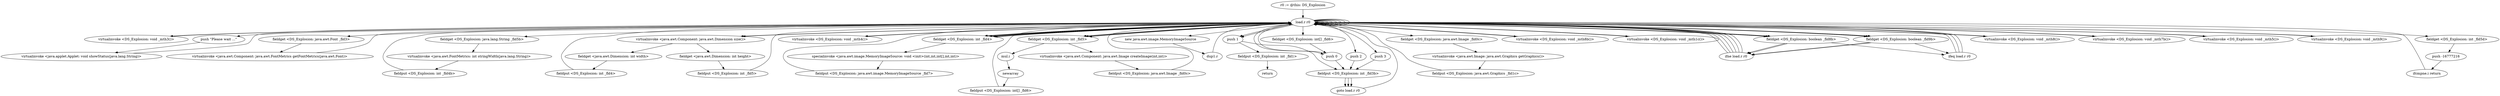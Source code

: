 digraph "" {
    "r0 := @this: DS_Explosion"
    "load.r r0"
    "r0 := @this: DS_Explosion"->"load.r r0";
    "virtualinvoke <DS_Explosion: void _mth3()>"
    "load.r r0"->"virtualinvoke <DS_Explosion: void _mth3()>";
    "virtualinvoke <DS_Explosion: void _mth3()>"->"load.r r0";
    "push \"Please wait ...\""
    "load.r r0"->"push \"Please wait ...\"";
    "virtualinvoke <java.applet.Applet: void showStatus(java.lang.String)>"
    "push \"Please wait ...\""->"virtualinvoke <java.applet.Applet: void showStatus(java.lang.String)>";
    "virtualinvoke <java.applet.Applet: void showStatus(java.lang.String)>"->"load.r r0";
    "load.r r0"->"load.r r0";
    "load.r r0"->"load.r r0";
    "fieldget <DS_Explosion: java.awt.Font _fld3>"
    "load.r r0"->"fieldget <DS_Explosion: java.awt.Font _fld3>";
    "virtualinvoke <java.awt.Component: java.awt.FontMetrics getFontMetrics(java.awt.Font)>"
    "fieldget <DS_Explosion: java.awt.Font _fld3>"->"virtualinvoke <java.awt.Component: java.awt.FontMetrics getFontMetrics(java.awt.Font)>";
    "virtualinvoke <java.awt.Component: java.awt.FontMetrics getFontMetrics(java.awt.Font)>"->"load.r r0";
    "fieldget <DS_Explosion: java.lang.String _fld5b>"
    "load.r r0"->"fieldget <DS_Explosion: java.lang.String _fld5b>";
    "virtualinvoke <java.awt.FontMetrics: int stringWidth(java.lang.String)>"
    "fieldget <DS_Explosion: java.lang.String _fld5b>"->"virtualinvoke <java.awt.FontMetrics: int stringWidth(java.lang.String)>";
    "fieldput <DS_Explosion: int _fld4b>"
    "virtualinvoke <java.awt.FontMetrics: int stringWidth(java.lang.String)>"->"fieldput <DS_Explosion: int _fld4b>";
    "fieldput <DS_Explosion: int _fld4b>"->"load.r r0";
    "load.r r0"->"load.r r0";
    "virtualinvoke <java.awt.Component: java.awt.Dimension size()>"
    "load.r r0"->"virtualinvoke <java.awt.Component: java.awt.Dimension size()>";
    "fieldget <java.awt.Dimension: int width>"
    "virtualinvoke <java.awt.Component: java.awt.Dimension size()>"->"fieldget <java.awt.Dimension: int width>";
    "fieldput <DS_Explosion: int _fld4>"
    "fieldget <java.awt.Dimension: int width>"->"fieldput <DS_Explosion: int _fld4>";
    "fieldput <DS_Explosion: int _fld4>"->"load.r r0";
    "load.r r0"->"load.r r0";
    "load.r r0"->"virtualinvoke <java.awt.Component: java.awt.Dimension size()>";
    "fieldget <java.awt.Dimension: int height>"
    "virtualinvoke <java.awt.Component: java.awt.Dimension size()>"->"fieldget <java.awt.Dimension: int height>";
    "fieldput <DS_Explosion: int _fld5>"
    "fieldget <java.awt.Dimension: int height>"->"fieldput <DS_Explosion: int _fld5>";
    "fieldput <DS_Explosion: int _fld5>"->"load.r r0";
    "virtualinvoke <DS_Explosion: void _mth4()>"
    "load.r r0"->"virtualinvoke <DS_Explosion: void _mth4()>";
    "virtualinvoke <DS_Explosion: void _mth4()>"->"load.r r0";
    "load.r r0"->"load.r r0";
    "fieldget <DS_Explosion: int _fld4>"
    "load.r r0"->"fieldget <DS_Explosion: int _fld4>";
    "fieldget <DS_Explosion: int _fld4>"->"load.r r0";
    "fieldget <DS_Explosion: int _fld5>"
    "load.r r0"->"fieldget <DS_Explosion: int _fld5>";
    "mul.i"
    "fieldget <DS_Explosion: int _fld5>"->"mul.i";
    "newarray"
    "mul.i"->"newarray";
    "fieldput <DS_Explosion: int[] _fld6>"
    "newarray"->"fieldput <DS_Explosion: int[] _fld6>";
    "fieldput <DS_Explosion: int[] _fld6>"->"load.r r0";
    "new java.awt.image.MemoryImageSource"
    "load.r r0"->"new java.awt.image.MemoryImageSource";
    "dup1.r"
    "new java.awt.image.MemoryImageSource"->"dup1.r";
    "dup1.r"->"load.r r0";
    "load.r r0"->"fieldget <DS_Explosion: int _fld4>";
    "fieldget <DS_Explosion: int _fld4>"->"load.r r0";
    "load.r r0"->"fieldget <DS_Explosion: int _fld5>";
    "fieldget <DS_Explosion: int _fld5>"->"load.r r0";
    "fieldget <DS_Explosion: int[] _fld6>"
    "load.r r0"->"fieldget <DS_Explosion: int[] _fld6>";
    "push 0"
    "fieldget <DS_Explosion: int[] _fld6>"->"push 0";
    "push 0"->"load.r r0";
    "load.r r0"->"fieldget <DS_Explosion: int _fld4>";
    "specialinvoke <java.awt.image.MemoryImageSource: void <init>(int,int,int[],int,int)>"
    "fieldget <DS_Explosion: int _fld4>"->"specialinvoke <java.awt.image.MemoryImageSource: void <init>(int,int,int[],int,int)>";
    "fieldput <DS_Explosion: java.awt.image.MemoryImageSource _fld7>"
    "specialinvoke <java.awt.image.MemoryImageSource: void <init>(int,int,int[],int,int)>"->"fieldput <DS_Explosion: java.awt.image.MemoryImageSource _fld7>";
    "fieldput <DS_Explosion: java.awt.image.MemoryImageSource _fld7>"->"load.r r0";
    "load.r r0"->"load.r r0";
    "load.r r0"->"load.r r0";
    "load.r r0"->"fieldget <DS_Explosion: int _fld4>";
    "fieldget <DS_Explosion: int _fld4>"->"load.r r0";
    "load.r r0"->"fieldget <DS_Explosion: int _fld5>";
    "virtualinvoke <java.awt.Component: java.awt.Image createImage(int,int)>"
    "fieldget <DS_Explosion: int _fld5>"->"virtualinvoke <java.awt.Component: java.awt.Image createImage(int,int)>";
    "fieldput <DS_Explosion: java.awt.Image _fld0c>"
    "virtualinvoke <java.awt.Component: java.awt.Image createImage(int,int)>"->"fieldput <DS_Explosion: java.awt.Image _fld0c>";
    "fieldput <DS_Explosion: java.awt.Image _fld0c>"->"load.r r0";
    "load.r r0"->"load.r r0";
    "fieldget <DS_Explosion: java.awt.Image _fld0c>"
    "load.r r0"->"fieldget <DS_Explosion: java.awt.Image _fld0c>";
    "virtualinvoke <java.awt.Image: java.awt.Graphics getGraphics()>"
    "fieldget <DS_Explosion: java.awt.Image _fld0c>"->"virtualinvoke <java.awt.Image: java.awt.Graphics getGraphics()>";
    "fieldput <DS_Explosion: java.awt.Graphics _fld1c>"
    "virtualinvoke <java.awt.Image: java.awt.Graphics getGraphics()>"->"fieldput <DS_Explosion: java.awt.Graphics _fld1c>";
    "fieldput <DS_Explosion: java.awt.Graphics _fld1c>"->"load.r r0";
    "virtualinvoke <DS_Explosion: void _mth8b()>"
    "load.r r0"->"virtualinvoke <DS_Explosion: void _mth8b()>";
    "virtualinvoke <DS_Explosion: void _mth8b()>"->"load.r r0";
    "virtualinvoke <DS_Explosion: void _mth1c()>"
    "load.r r0"->"virtualinvoke <DS_Explosion: void _mth1c()>";
    "virtualinvoke <DS_Explosion: void _mth1c()>"->"load.r r0";
    "fieldget <DS_Explosion: boolean _fld8b>"
    "load.r r0"->"fieldget <DS_Explosion: boolean _fld8b>";
    "ifne load.r r0"
    "fieldget <DS_Explosion: boolean _fld8b>"->"ifne load.r r0";
    "ifne load.r r0"->"load.r r0";
    "fieldget <DS_Explosion: boolean _fld9b>"
    "load.r r0"->"fieldget <DS_Explosion: boolean _fld9b>";
    "fieldget <DS_Explosion: boolean _fld9b>"->"ifne load.r r0";
    "ifne load.r r0"->"load.r r0";
    "load.r r0"->"push 0";
    "fieldput <DS_Explosion: int _fld3b>"
    "push 0"->"fieldput <DS_Explosion: int _fld3b>";
    "goto load.r r0"
    "fieldput <DS_Explosion: int _fld3b>"->"goto load.r r0";
    "goto load.r r0"->"load.r r0";
    "virtualinvoke <DS_Explosion: void _mth8()>"
    "load.r r0"->"virtualinvoke <DS_Explosion: void _mth8()>";
    "virtualinvoke <DS_Explosion: void _mth8()>"->"load.r r0";
    "virtualinvoke <DS_Explosion: void _mth7b()>"
    "load.r r0"->"virtualinvoke <DS_Explosion: void _mth7b()>";
    "virtualinvoke <DS_Explosion: void _mth7b()>"->"load.r r0";
    "virtualinvoke <DS_Explosion: void _mth5()>"
    "load.r r0"->"virtualinvoke <DS_Explosion: void _mth5()>";
    "virtualinvoke <DS_Explosion: void _mth5()>"->"load.r r0";
    "virtualinvoke <DS_Explosion: void _mth9()>"
    "load.r r0"->"virtualinvoke <DS_Explosion: void _mth9()>";
    "virtualinvoke <DS_Explosion: void _mth9()>"->"load.r r0";
    "fieldget <DS_Explosion: int _fld5d>"
    "load.r r0"->"fieldget <DS_Explosion: int _fld5d>";
    "push -16777216"
    "fieldget <DS_Explosion: int _fld5d>"->"push -16777216";
    "ifcmpne.i return"
    "push -16777216"->"ifcmpne.i return";
    "ifcmpne.i return"->"load.r r0";
    "push 1"
    "load.r r0"->"push 1";
    "fieldput <DS_Explosion: int _fld1>"
    "push 1"->"fieldput <DS_Explosion: int _fld1>";
    "return"
    "fieldput <DS_Explosion: int _fld1>"->"return";
    "ifne load.r r0"->"load.r r0";
    "load.r r0"->"fieldget <DS_Explosion: boolean _fld8b>";
    "ifeq load.r r0"
    "fieldget <DS_Explosion: boolean _fld8b>"->"ifeq load.r r0";
    "ifeq load.r r0"->"load.r r0";
    "load.r r0"->"fieldget <DS_Explosion: boolean _fld9b>";
    "fieldget <DS_Explosion: boolean _fld9b>"->"ifne load.r r0";
    "ifne load.r r0"->"load.r r0";
    "load.r r0"->"push 1";
    "push 1"->"fieldput <DS_Explosion: int _fld3b>";
    "fieldput <DS_Explosion: int _fld3b>"->"goto load.r r0";
    "ifne load.r r0"->"load.r r0";
    "load.r r0"->"fieldget <DS_Explosion: boolean _fld8b>";
    "fieldget <DS_Explosion: boolean _fld8b>"->"ifne load.r r0";
    "ifne load.r r0"->"load.r r0";
    "load.r r0"->"fieldget <DS_Explosion: boolean _fld9b>";
    "fieldget <DS_Explosion: boolean _fld9b>"->"ifeq load.r r0";
    "ifeq load.r r0"->"load.r r0";
    "push 2"
    "load.r r0"->"push 2";
    "push 2"->"fieldput <DS_Explosion: int _fld3b>";
    "fieldput <DS_Explosion: int _fld3b>"->"goto load.r r0";
    "ifeq load.r r0"->"load.r r0";
    "push 3"
    "load.r r0"->"push 3";
    "push 3"->"fieldput <DS_Explosion: int _fld3b>";
}
